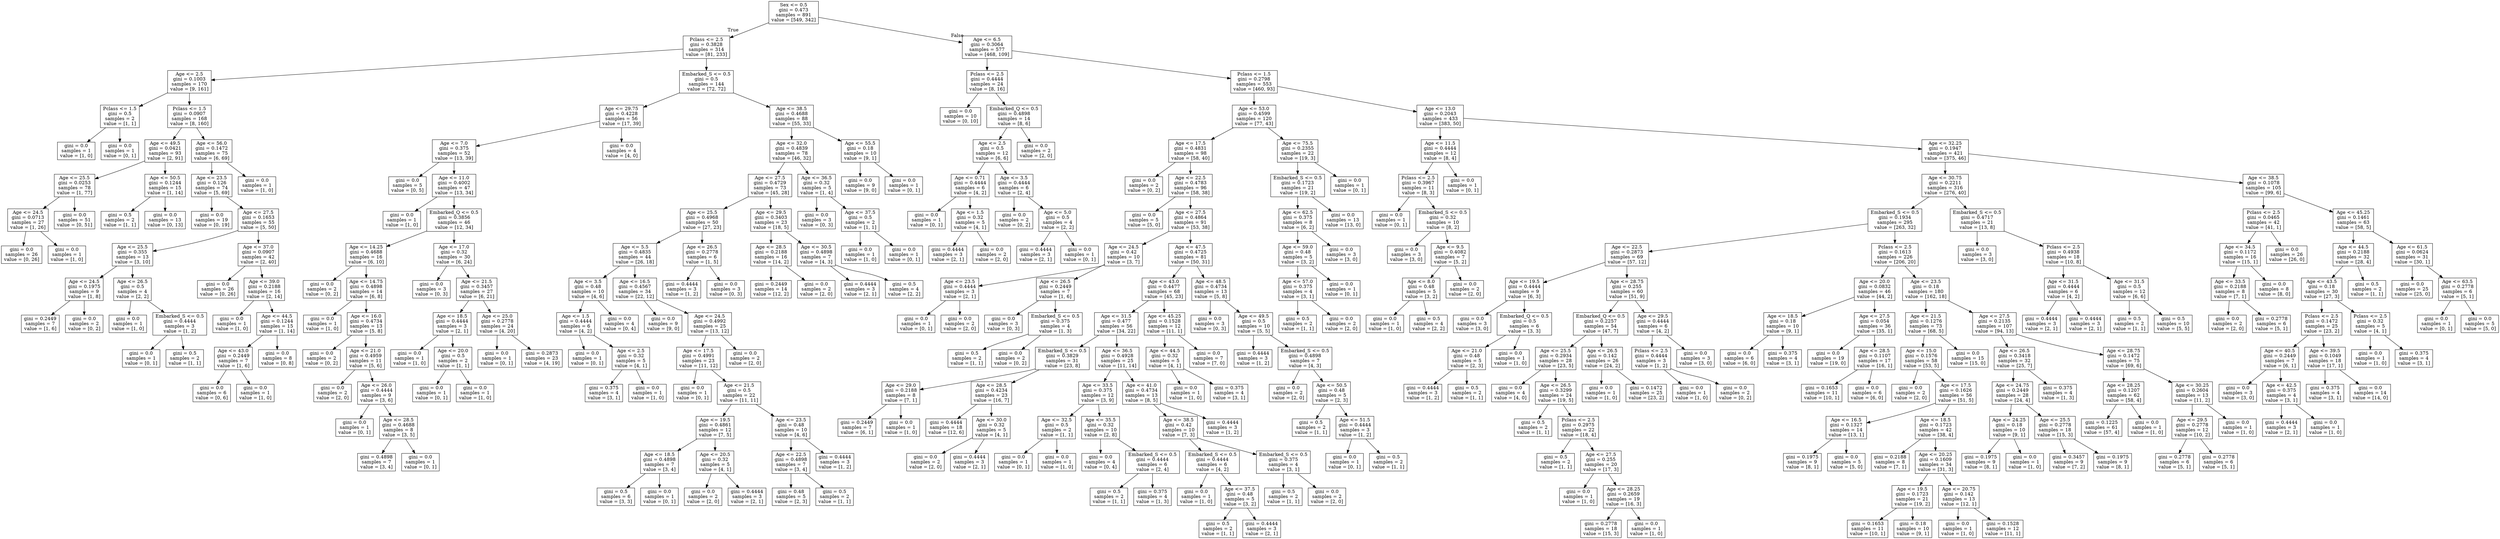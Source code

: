 digraph Tree {
node [shape=box] ;
0 [label="Sex <= 0.5\ngini = 0.473\nsamples = 891\nvalue = [549, 342]"] ;
1 [label="Pclass <= 2.5\ngini = 0.3828\nsamples = 314\nvalue = [81, 233]"] ;
0 -> 1 [labeldistance=2.5, labelangle=45, headlabel="True"] ;
2 [label="Age <= 2.5\ngini = 0.1003\nsamples = 170\nvalue = [9, 161]"] ;
1 -> 2 ;
3 [label="Pclass <= 1.5\ngini = 0.5\nsamples = 2\nvalue = [1, 1]"] ;
2 -> 3 ;
4 [label="gini = 0.0\nsamples = 1\nvalue = [1, 0]"] ;
3 -> 4 ;
5 [label="gini = 0.0\nsamples = 1\nvalue = [0, 1]"] ;
3 -> 5 ;
6 [label="Pclass <= 1.5\ngini = 0.0907\nsamples = 168\nvalue = [8, 160]"] ;
2 -> 6 ;
7 [label="Age <= 49.5\ngini = 0.0421\nsamples = 93\nvalue = [2, 91]"] ;
6 -> 7 ;
8 [label="Age <= 25.5\ngini = 0.0253\nsamples = 78\nvalue = [1, 77]"] ;
7 -> 8 ;
9 [label="Age <= 24.5\ngini = 0.0713\nsamples = 27\nvalue = [1, 26]"] ;
8 -> 9 ;
10 [label="gini = 0.0\nsamples = 26\nvalue = [0, 26]"] ;
9 -> 10 ;
11 [label="gini = 0.0\nsamples = 1\nvalue = [1, 0]"] ;
9 -> 11 ;
12 [label="gini = 0.0\nsamples = 51\nvalue = [0, 51]"] ;
8 -> 12 ;
13 [label="Age <= 50.5\ngini = 0.1244\nsamples = 15\nvalue = [1, 14]"] ;
7 -> 13 ;
14 [label="gini = 0.5\nsamples = 2\nvalue = [1, 1]"] ;
13 -> 14 ;
15 [label="gini = 0.0\nsamples = 13\nvalue = [0, 13]"] ;
13 -> 15 ;
16 [label="Age <= 56.0\ngini = 0.1472\nsamples = 75\nvalue = [6, 69]"] ;
6 -> 16 ;
17 [label="Age <= 23.5\ngini = 0.126\nsamples = 74\nvalue = [5, 69]"] ;
16 -> 17 ;
18 [label="gini = 0.0\nsamples = 19\nvalue = [0, 19]"] ;
17 -> 18 ;
19 [label="Age <= 27.5\ngini = 0.1653\nsamples = 55\nvalue = [5, 50]"] ;
17 -> 19 ;
20 [label="Age <= 25.5\ngini = 0.355\nsamples = 13\nvalue = [3, 10]"] ;
19 -> 20 ;
21 [label="Age <= 24.5\ngini = 0.1975\nsamples = 9\nvalue = [1, 8]"] ;
20 -> 21 ;
22 [label="gini = 0.2449\nsamples = 7\nvalue = [1, 6]"] ;
21 -> 22 ;
23 [label="gini = 0.0\nsamples = 2\nvalue = [0, 2]"] ;
21 -> 23 ;
24 [label="Age <= 26.5\ngini = 0.5\nsamples = 4\nvalue = [2, 2]"] ;
20 -> 24 ;
25 [label="gini = 0.0\nsamples = 1\nvalue = [1, 0]"] ;
24 -> 25 ;
26 [label="Embarked_S <= 0.5\ngini = 0.4444\nsamples = 3\nvalue = [1, 2]"] ;
24 -> 26 ;
27 [label="gini = 0.0\nsamples = 1\nvalue = [0, 1]"] ;
26 -> 27 ;
28 [label="gini = 0.5\nsamples = 2\nvalue = [1, 1]"] ;
26 -> 28 ;
29 [label="Age <= 37.0\ngini = 0.0907\nsamples = 42\nvalue = [2, 40]"] ;
19 -> 29 ;
30 [label="gini = 0.0\nsamples = 26\nvalue = [0, 26]"] ;
29 -> 30 ;
31 [label="Age <= 39.0\ngini = 0.2188\nsamples = 16\nvalue = [2, 14]"] ;
29 -> 31 ;
32 [label="gini = 0.0\nsamples = 1\nvalue = [1, 0]"] ;
31 -> 32 ;
33 [label="Age <= 44.5\ngini = 0.1244\nsamples = 15\nvalue = [1, 14]"] ;
31 -> 33 ;
34 [label="Age <= 43.0\ngini = 0.2449\nsamples = 7\nvalue = [1, 6]"] ;
33 -> 34 ;
35 [label="gini = 0.0\nsamples = 6\nvalue = [0, 6]"] ;
34 -> 35 ;
36 [label="gini = 0.0\nsamples = 1\nvalue = [1, 0]"] ;
34 -> 36 ;
37 [label="gini = 0.0\nsamples = 8\nvalue = [0, 8]"] ;
33 -> 37 ;
38 [label="gini = 0.0\nsamples = 1\nvalue = [1, 0]"] ;
16 -> 38 ;
39 [label="Embarked_S <= 0.5\ngini = 0.5\nsamples = 144\nvalue = [72, 72]"] ;
1 -> 39 ;
40 [label="Age <= 29.75\ngini = 0.4228\nsamples = 56\nvalue = [17, 39]"] ;
39 -> 40 ;
41 [label="Age <= 7.0\ngini = 0.375\nsamples = 52\nvalue = [13, 39]"] ;
40 -> 41 ;
42 [label="gini = 0.0\nsamples = 5\nvalue = [0, 5]"] ;
41 -> 42 ;
43 [label="Age <= 11.0\ngini = 0.4002\nsamples = 47\nvalue = [13, 34]"] ;
41 -> 43 ;
44 [label="gini = 0.0\nsamples = 1\nvalue = [1, 0]"] ;
43 -> 44 ;
45 [label="Embarked_Q <= 0.5\ngini = 0.3856\nsamples = 46\nvalue = [12, 34]"] ;
43 -> 45 ;
46 [label="Age <= 14.25\ngini = 0.4688\nsamples = 16\nvalue = [6, 10]"] ;
45 -> 46 ;
47 [label="gini = 0.0\nsamples = 2\nvalue = [0, 2]"] ;
46 -> 47 ;
48 [label="Age <= 14.75\ngini = 0.4898\nsamples = 14\nvalue = [6, 8]"] ;
46 -> 48 ;
49 [label="gini = 0.0\nsamples = 1\nvalue = [1, 0]"] ;
48 -> 49 ;
50 [label="Age <= 16.0\ngini = 0.4734\nsamples = 13\nvalue = [5, 8]"] ;
48 -> 50 ;
51 [label="gini = 0.0\nsamples = 2\nvalue = [0, 2]"] ;
50 -> 51 ;
52 [label="Age <= 21.0\ngini = 0.4959\nsamples = 11\nvalue = [5, 6]"] ;
50 -> 52 ;
53 [label="gini = 0.0\nsamples = 2\nvalue = [2, 0]"] ;
52 -> 53 ;
54 [label="Age <= 26.0\ngini = 0.4444\nsamples = 9\nvalue = [3, 6]"] ;
52 -> 54 ;
55 [label="gini = 0.0\nsamples = 1\nvalue = [0, 1]"] ;
54 -> 55 ;
56 [label="Age <= 28.5\ngini = 0.4688\nsamples = 8\nvalue = [3, 5]"] ;
54 -> 56 ;
57 [label="gini = 0.4898\nsamples = 7\nvalue = [3, 4]"] ;
56 -> 57 ;
58 [label="gini = 0.0\nsamples = 1\nvalue = [0, 1]"] ;
56 -> 58 ;
59 [label="Age <= 17.0\ngini = 0.32\nsamples = 30\nvalue = [6, 24]"] ;
45 -> 59 ;
60 [label="gini = 0.0\nsamples = 3\nvalue = [0, 3]"] ;
59 -> 60 ;
61 [label="Age <= 21.5\ngini = 0.3457\nsamples = 27\nvalue = [6, 21]"] ;
59 -> 61 ;
62 [label="Age <= 18.5\ngini = 0.4444\nsamples = 3\nvalue = [2, 1]"] ;
61 -> 62 ;
63 [label="gini = 0.0\nsamples = 1\nvalue = [1, 0]"] ;
62 -> 63 ;
64 [label="Age <= 20.0\ngini = 0.5\nsamples = 2\nvalue = [1, 1]"] ;
62 -> 64 ;
65 [label="gini = 0.0\nsamples = 1\nvalue = [0, 1]"] ;
64 -> 65 ;
66 [label="gini = 0.0\nsamples = 1\nvalue = [1, 0]"] ;
64 -> 66 ;
67 [label="Age <= 25.0\ngini = 0.2778\nsamples = 24\nvalue = [4, 20]"] ;
61 -> 67 ;
68 [label="gini = 0.0\nsamples = 1\nvalue = [0, 1]"] ;
67 -> 68 ;
69 [label="gini = 0.2873\nsamples = 23\nvalue = [4, 19]"] ;
67 -> 69 ;
70 [label="gini = 0.0\nsamples = 4\nvalue = [4, 0]"] ;
40 -> 70 ;
71 [label="Age <= 38.5\ngini = 0.4688\nsamples = 88\nvalue = [55, 33]"] ;
39 -> 71 ;
72 [label="Age <= 32.0\ngini = 0.4839\nsamples = 78\nvalue = [46, 32]"] ;
71 -> 72 ;
73 [label="Age <= 27.5\ngini = 0.4729\nsamples = 73\nvalue = [45, 28]"] ;
72 -> 73 ;
74 [label="Age <= 25.5\ngini = 0.4968\nsamples = 50\nvalue = [27, 23]"] ;
73 -> 74 ;
75 [label="Age <= 5.5\ngini = 0.4835\nsamples = 44\nvalue = [26, 18]"] ;
74 -> 75 ;
76 [label="Age <= 3.5\ngini = 0.48\nsamples = 10\nvalue = [4, 6]"] ;
75 -> 76 ;
77 [label="Age <= 1.5\ngini = 0.4444\nsamples = 6\nvalue = [4, 2]"] ;
76 -> 77 ;
78 [label="gini = 0.0\nsamples = 1\nvalue = [0, 1]"] ;
77 -> 78 ;
79 [label="Age <= 2.5\ngini = 0.32\nsamples = 5\nvalue = [4, 1]"] ;
77 -> 79 ;
80 [label="gini = 0.375\nsamples = 4\nvalue = [3, 1]"] ;
79 -> 80 ;
81 [label="gini = 0.0\nsamples = 1\nvalue = [1, 0]"] ;
79 -> 81 ;
82 [label="gini = 0.0\nsamples = 4\nvalue = [0, 4]"] ;
76 -> 82 ;
83 [label="Age <= 16.5\ngini = 0.4567\nsamples = 34\nvalue = [22, 12]"] ;
75 -> 83 ;
84 [label="gini = 0.0\nsamples = 9\nvalue = [9, 0]"] ;
83 -> 84 ;
85 [label="Age <= 24.5\ngini = 0.4992\nsamples = 25\nvalue = [13, 12]"] ;
83 -> 85 ;
86 [label="Age <= 17.5\ngini = 0.4991\nsamples = 23\nvalue = [11, 12]"] ;
85 -> 86 ;
87 [label="gini = 0.0\nsamples = 1\nvalue = [0, 1]"] ;
86 -> 87 ;
88 [label="Age <= 21.5\ngini = 0.5\nsamples = 22\nvalue = [11, 11]"] ;
86 -> 88 ;
89 [label="Age <= 19.5\ngini = 0.4861\nsamples = 12\nvalue = [7, 5]"] ;
88 -> 89 ;
90 [label="Age <= 18.5\ngini = 0.4898\nsamples = 7\nvalue = [3, 4]"] ;
89 -> 90 ;
91 [label="gini = 0.5\nsamples = 6\nvalue = [3, 3]"] ;
90 -> 91 ;
92 [label="gini = 0.0\nsamples = 1\nvalue = [0, 1]"] ;
90 -> 92 ;
93 [label="Age <= 20.5\ngini = 0.32\nsamples = 5\nvalue = [4, 1]"] ;
89 -> 93 ;
94 [label="gini = 0.0\nsamples = 2\nvalue = [2, 0]"] ;
93 -> 94 ;
95 [label="gini = 0.4444\nsamples = 3\nvalue = [2, 1]"] ;
93 -> 95 ;
96 [label="Age <= 23.5\ngini = 0.48\nsamples = 10\nvalue = [4, 6]"] ;
88 -> 96 ;
97 [label="Age <= 22.5\ngini = 0.4898\nsamples = 7\nvalue = [3, 4]"] ;
96 -> 97 ;
98 [label="gini = 0.48\nsamples = 5\nvalue = [2, 3]"] ;
97 -> 98 ;
99 [label="gini = 0.5\nsamples = 2\nvalue = [1, 1]"] ;
97 -> 99 ;
100 [label="gini = 0.4444\nsamples = 3\nvalue = [1, 2]"] ;
96 -> 100 ;
101 [label="gini = 0.0\nsamples = 2\nvalue = [2, 0]"] ;
85 -> 101 ;
102 [label="Age <= 26.5\ngini = 0.2778\nsamples = 6\nvalue = [1, 5]"] ;
74 -> 102 ;
103 [label="gini = 0.4444\nsamples = 3\nvalue = [1, 2]"] ;
102 -> 103 ;
104 [label="gini = 0.0\nsamples = 3\nvalue = [0, 3]"] ;
102 -> 104 ;
105 [label="Age <= 29.5\ngini = 0.3403\nsamples = 23\nvalue = [18, 5]"] ;
73 -> 105 ;
106 [label="Age <= 28.5\ngini = 0.2188\nsamples = 16\nvalue = [14, 2]"] ;
105 -> 106 ;
107 [label="gini = 0.2449\nsamples = 14\nvalue = [12, 2]"] ;
106 -> 107 ;
108 [label="gini = 0.0\nsamples = 2\nvalue = [2, 0]"] ;
106 -> 108 ;
109 [label="Age <= 30.5\ngini = 0.4898\nsamples = 7\nvalue = [4, 3]"] ;
105 -> 109 ;
110 [label="gini = 0.4444\nsamples = 3\nvalue = [2, 1]"] ;
109 -> 110 ;
111 [label="gini = 0.5\nsamples = 4\nvalue = [2, 2]"] ;
109 -> 111 ;
112 [label="Age <= 36.5\ngini = 0.32\nsamples = 5\nvalue = [1, 4]"] ;
72 -> 112 ;
113 [label="gini = 0.0\nsamples = 3\nvalue = [0, 3]"] ;
112 -> 113 ;
114 [label="Age <= 37.5\ngini = 0.5\nsamples = 2\nvalue = [1, 1]"] ;
112 -> 114 ;
115 [label="gini = 0.0\nsamples = 1\nvalue = [1, 0]"] ;
114 -> 115 ;
116 [label="gini = 0.0\nsamples = 1\nvalue = [0, 1]"] ;
114 -> 116 ;
117 [label="Age <= 55.5\ngini = 0.18\nsamples = 10\nvalue = [9, 1]"] ;
71 -> 117 ;
118 [label="gini = 0.0\nsamples = 9\nvalue = [9, 0]"] ;
117 -> 118 ;
119 [label="gini = 0.0\nsamples = 1\nvalue = [0, 1]"] ;
117 -> 119 ;
120 [label="Age <= 6.5\ngini = 0.3064\nsamples = 577\nvalue = [468, 109]"] ;
0 -> 120 [labeldistance=2.5, labelangle=-45, headlabel="False"] ;
121 [label="Pclass <= 2.5\ngini = 0.4444\nsamples = 24\nvalue = [8, 16]"] ;
120 -> 121 ;
122 [label="gini = 0.0\nsamples = 10\nvalue = [0, 10]"] ;
121 -> 122 ;
123 [label="Embarked_Q <= 0.5\ngini = 0.4898\nsamples = 14\nvalue = [8, 6]"] ;
121 -> 123 ;
124 [label="Age <= 2.5\ngini = 0.5\nsamples = 12\nvalue = [6, 6]"] ;
123 -> 124 ;
125 [label="Age <= 0.71\ngini = 0.4444\nsamples = 6\nvalue = [4, 2]"] ;
124 -> 125 ;
126 [label="gini = 0.0\nsamples = 1\nvalue = [0, 1]"] ;
125 -> 126 ;
127 [label="Age <= 1.5\ngini = 0.32\nsamples = 5\nvalue = [4, 1]"] ;
125 -> 127 ;
128 [label="gini = 0.4444\nsamples = 3\nvalue = [2, 1]"] ;
127 -> 128 ;
129 [label="gini = 0.0\nsamples = 2\nvalue = [2, 0]"] ;
127 -> 129 ;
130 [label="Age <= 3.5\ngini = 0.4444\nsamples = 6\nvalue = [2, 4]"] ;
124 -> 130 ;
131 [label="gini = 0.0\nsamples = 2\nvalue = [0, 2]"] ;
130 -> 131 ;
132 [label="Age <= 5.0\ngini = 0.5\nsamples = 4\nvalue = [2, 2]"] ;
130 -> 132 ;
133 [label="gini = 0.4444\nsamples = 3\nvalue = [2, 1]"] ;
132 -> 133 ;
134 [label="gini = 0.0\nsamples = 1\nvalue = [0, 1]"] ;
132 -> 134 ;
135 [label="gini = 0.0\nsamples = 2\nvalue = [2, 0]"] ;
123 -> 135 ;
136 [label="Pclass <= 1.5\ngini = 0.2798\nsamples = 553\nvalue = [460, 93]"] ;
120 -> 136 ;
137 [label="Age <= 53.0\ngini = 0.4599\nsamples = 120\nvalue = [77, 43]"] ;
136 -> 137 ;
138 [label="Age <= 17.5\ngini = 0.4831\nsamples = 98\nvalue = [58, 40]"] ;
137 -> 138 ;
139 [label="gini = 0.0\nsamples = 2\nvalue = [0, 2]"] ;
138 -> 139 ;
140 [label="Age <= 22.5\ngini = 0.4783\nsamples = 96\nvalue = [58, 38]"] ;
138 -> 140 ;
141 [label="gini = 0.0\nsamples = 5\nvalue = [5, 0]"] ;
140 -> 141 ;
142 [label="Age <= 27.5\ngini = 0.4864\nsamples = 91\nvalue = [53, 38]"] ;
140 -> 142 ;
143 [label="Age <= 24.5\ngini = 0.42\nsamples = 10\nvalue = [3, 7]"] ;
142 -> 143 ;
144 [label="Age <= 23.5\ngini = 0.4444\nsamples = 3\nvalue = [2, 1]"] ;
143 -> 144 ;
145 [label="gini = 0.0\nsamples = 1\nvalue = [0, 1]"] ;
144 -> 145 ;
146 [label="gini = 0.0\nsamples = 2\nvalue = [2, 0]"] ;
144 -> 146 ;
147 [label="Age <= 26.5\ngini = 0.2449\nsamples = 7\nvalue = [1, 6]"] ;
143 -> 147 ;
148 [label="gini = 0.0\nsamples = 3\nvalue = [0, 3]"] ;
147 -> 148 ;
149 [label="Embarked_S <= 0.5\ngini = 0.375\nsamples = 4\nvalue = [1, 3]"] ;
147 -> 149 ;
150 [label="gini = 0.5\nsamples = 2\nvalue = [1, 1]"] ;
149 -> 150 ;
151 [label="gini = 0.0\nsamples = 2\nvalue = [0, 2]"] ;
149 -> 151 ;
152 [label="Age <= 47.5\ngini = 0.4725\nsamples = 81\nvalue = [50, 31]"] ;
142 -> 152 ;
153 [label="Age <= 43.0\ngini = 0.4477\nsamples = 68\nvalue = [45, 23]"] ;
152 -> 153 ;
154 [label="Age <= 31.5\ngini = 0.477\nsamples = 56\nvalue = [34, 22]"] ;
153 -> 154 ;
155 [label="Embarked_S <= 0.5\ngini = 0.3829\nsamples = 31\nvalue = [23, 8]"] ;
154 -> 155 ;
156 [label="Age <= 29.0\ngini = 0.2188\nsamples = 8\nvalue = [7, 1]"] ;
155 -> 156 ;
157 [label="gini = 0.2449\nsamples = 7\nvalue = [6, 1]"] ;
156 -> 157 ;
158 [label="gini = 0.0\nsamples = 1\nvalue = [1, 0]"] ;
156 -> 158 ;
159 [label="Age <= 28.5\ngini = 0.4234\nsamples = 23\nvalue = [16, 7]"] ;
155 -> 159 ;
160 [label="gini = 0.4444\nsamples = 18\nvalue = [12, 6]"] ;
159 -> 160 ;
161 [label="Age <= 30.0\ngini = 0.32\nsamples = 5\nvalue = [4, 1]"] ;
159 -> 161 ;
162 [label="gini = 0.0\nsamples = 2\nvalue = [2, 0]"] ;
161 -> 162 ;
163 [label="gini = 0.4444\nsamples = 3\nvalue = [2, 1]"] ;
161 -> 163 ;
164 [label="Age <= 36.5\ngini = 0.4928\nsamples = 25\nvalue = [11, 14]"] ;
154 -> 164 ;
165 [label="Age <= 33.5\ngini = 0.375\nsamples = 12\nvalue = [3, 9]"] ;
164 -> 165 ;
166 [label="Age <= 32.5\ngini = 0.5\nsamples = 2\nvalue = [1, 1]"] ;
165 -> 166 ;
167 [label="gini = 0.0\nsamples = 1\nvalue = [0, 1]"] ;
166 -> 167 ;
168 [label="gini = 0.0\nsamples = 1\nvalue = [1, 0]"] ;
166 -> 168 ;
169 [label="Age <= 35.5\ngini = 0.32\nsamples = 10\nvalue = [2, 8]"] ;
165 -> 169 ;
170 [label="gini = 0.0\nsamples = 4\nvalue = [0, 4]"] ;
169 -> 170 ;
171 [label="Embarked_S <= 0.5\ngini = 0.4444\nsamples = 6\nvalue = [2, 4]"] ;
169 -> 171 ;
172 [label="gini = 0.5\nsamples = 2\nvalue = [1, 1]"] ;
171 -> 172 ;
173 [label="gini = 0.375\nsamples = 4\nvalue = [1, 3]"] ;
171 -> 173 ;
174 [label="Age <= 41.0\ngini = 0.4734\nsamples = 13\nvalue = [8, 5]"] ;
164 -> 174 ;
175 [label="Age <= 38.5\ngini = 0.42\nsamples = 10\nvalue = [7, 3]"] ;
174 -> 175 ;
176 [label="Embarked_S <= 0.5\ngini = 0.4444\nsamples = 6\nvalue = [4, 2]"] ;
175 -> 176 ;
177 [label="gini = 0.0\nsamples = 1\nvalue = [1, 0]"] ;
176 -> 177 ;
178 [label="Age <= 37.5\ngini = 0.48\nsamples = 5\nvalue = [3, 2]"] ;
176 -> 178 ;
179 [label="gini = 0.5\nsamples = 2\nvalue = [1, 1]"] ;
178 -> 179 ;
180 [label="gini = 0.4444\nsamples = 3\nvalue = [2, 1]"] ;
178 -> 180 ;
181 [label="Embarked_S <= 0.5\ngini = 0.375\nsamples = 4\nvalue = [3, 1]"] ;
175 -> 181 ;
182 [label="gini = 0.5\nsamples = 2\nvalue = [1, 1]"] ;
181 -> 182 ;
183 [label="gini = 0.0\nsamples = 2\nvalue = [2, 0]"] ;
181 -> 183 ;
184 [label="gini = 0.4444\nsamples = 3\nvalue = [1, 2]"] ;
174 -> 184 ;
185 [label="Age <= 45.25\ngini = 0.1528\nsamples = 12\nvalue = [11, 1]"] ;
153 -> 185 ;
186 [label="Age <= 44.5\ngini = 0.32\nsamples = 5\nvalue = [4, 1]"] ;
185 -> 186 ;
187 [label="gini = 0.0\nsamples = 1\nvalue = [1, 0]"] ;
186 -> 187 ;
188 [label="gini = 0.375\nsamples = 4\nvalue = [3, 1]"] ;
186 -> 188 ;
189 [label="gini = 0.0\nsamples = 7\nvalue = [7, 0]"] ;
185 -> 189 ;
190 [label="Age <= 48.5\ngini = 0.4734\nsamples = 13\nvalue = [5, 8]"] ;
152 -> 190 ;
191 [label="gini = 0.0\nsamples = 3\nvalue = [0, 3]"] ;
190 -> 191 ;
192 [label="Age <= 49.5\ngini = 0.5\nsamples = 10\nvalue = [5, 5]"] ;
190 -> 192 ;
193 [label="gini = 0.4444\nsamples = 3\nvalue = [1, 2]"] ;
192 -> 193 ;
194 [label="Embarked_S <= 0.5\ngini = 0.4898\nsamples = 7\nvalue = [4, 3]"] ;
192 -> 194 ;
195 [label="gini = 0.0\nsamples = 2\nvalue = [2, 0]"] ;
194 -> 195 ;
196 [label="Age <= 50.5\ngini = 0.48\nsamples = 5\nvalue = [2, 3]"] ;
194 -> 196 ;
197 [label="gini = 0.5\nsamples = 2\nvalue = [1, 1]"] ;
196 -> 197 ;
198 [label="Age <= 51.5\ngini = 0.4444\nsamples = 3\nvalue = [1, 2]"] ;
196 -> 198 ;
199 [label="gini = 0.0\nsamples = 1\nvalue = [0, 1]"] ;
198 -> 199 ;
200 [label="gini = 0.5\nsamples = 2\nvalue = [1, 1]"] ;
198 -> 200 ;
201 [label="Age <= 75.5\ngini = 0.2355\nsamples = 22\nvalue = [19, 3]"] ;
137 -> 201 ;
202 [label="Embarked_S <= 0.5\ngini = 0.1723\nsamples = 21\nvalue = [19, 2]"] ;
201 -> 202 ;
203 [label="Age <= 62.5\ngini = 0.375\nsamples = 8\nvalue = [6, 2]"] ;
202 -> 203 ;
204 [label="Age <= 59.0\ngini = 0.48\nsamples = 5\nvalue = [3, 2]"] ;
203 -> 204 ;
205 [label="Age <= 57.0\ngini = 0.375\nsamples = 4\nvalue = [3, 1]"] ;
204 -> 205 ;
206 [label="gini = 0.5\nsamples = 2\nvalue = [1, 1]"] ;
205 -> 206 ;
207 [label="gini = 0.0\nsamples = 2\nvalue = [2, 0]"] ;
205 -> 207 ;
208 [label="gini = 0.0\nsamples = 1\nvalue = [0, 1]"] ;
204 -> 208 ;
209 [label="gini = 0.0\nsamples = 3\nvalue = [3, 0]"] ;
203 -> 209 ;
210 [label="gini = 0.0\nsamples = 13\nvalue = [13, 0]"] ;
202 -> 210 ;
211 [label="gini = 0.0\nsamples = 1\nvalue = [0, 1]"] ;
201 -> 211 ;
212 [label="Age <= 13.0\ngini = 0.2043\nsamples = 433\nvalue = [383, 50]"] ;
136 -> 212 ;
213 [label="Age <= 11.5\ngini = 0.4444\nsamples = 12\nvalue = [8, 4]"] ;
212 -> 213 ;
214 [label="Pclass <= 2.5\ngini = 0.3967\nsamples = 11\nvalue = [8, 3]"] ;
213 -> 214 ;
215 [label="gini = 0.0\nsamples = 1\nvalue = [0, 1]"] ;
214 -> 215 ;
216 [label="Embarked_S <= 0.5\ngini = 0.32\nsamples = 10\nvalue = [8, 2]"] ;
214 -> 216 ;
217 [label="gini = 0.0\nsamples = 3\nvalue = [3, 0]"] ;
216 -> 217 ;
218 [label="Age <= 9.5\ngini = 0.4082\nsamples = 7\nvalue = [5, 2]"] ;
216 -> 218 ;
219 [label="Age <= 8.0\ngini = 0.48\nsamples = 5\nvalue = [3, 2]"] ;
218 -> 219 ;
220 [label="gini = 0.0\nsamples = 1\nvalue = [1, 0]"] ;
219 -> 220 ;
221 [label="gini = 0.5\nsamples = 4\nvalue = [2, 2]"] ;
219 -> 221 ;
222 [label="gini = 0.0\nsamples = 2\nvalue = [2, 0]"] ;
218 -> 222 ;
223 [label="gini = 0.0\nsamples = 1\nvalue = [0, 1]"] ;
213 -> 223 ;
224 [label="Age <= 32.25\ngini = 0.1947\nsamples = 421\nvalue = [375, 46]"] ;
212 -> 224 ;
225 [label="Age <= 30.75\ngini = 0.2211\nsamples = 316\nvalue = [276, 40]"] ;
224 -> 225 ;
226 [label="Embarked_S <= 0.5\ngini = 0.1934\nsamples = 295\nvalue = [263, 32]"] ;
225 -> 226 ;
227 [label="Age <= 22.5\ngini = 0.2873\nsamples = 69\nvalue = [57, 12]"] ;
226 -> 227 ;
228 [label="Age <= 19.5\ngini = 0.4444\nsamples = 9\nvalue = [6, 3]"] ;
227 -> 228 ;
229 [label="gini = 0.0\nsamples = 3\nvalue = [3, 0]"] ;
228 -> 229 ;
230 [label="Embarked_Q <= 0.5\ngini = 0.5\nsamples = 6\nvalue = [3, 3]"] ;
228 -> 230 ;
231 [label="Age <= 21.0\ngini = 0.48\nsamples = 5\nvalue = [2, 3]"] ;
230 -> 231 ;
232 [label="gini = 0.4444\nsamples = 3\nvalue = [1, 2]"] ;
231 -> 232 ;
233 [label="gini = 0.5\nsamples = 2\nvalue = [1, 1]"] ;
231 -> 233 ;
234 [label="gini = 0.0\nsamples = 1\nvalue = [1, 0]"] ;
230 -> 234 ;
235 [label="Age <= 28.75\ngini = 0.255\nsamples = 60\nvalue = [51, 9]"] ;
227 -> 235 ;
236 [label="Embarked_Q <= 0.5\ngini = 0.2257\nsamples = 54\nvalue = [47, 7]"] ;
235 -> 236 ;
237 [label="Age <= 25.5\ngini = 0.2934\nsamples = 28\nvalue = [23, 5]"] ;
236 -> 237 ;
238 [label="gini = 0.0\nsamples = 4\nvalue = [4, 0]"] ;
237 -> 238 ;
239 [label="Age <= 26.5\ngini = 0.3299\nsamples = 24\nvalue = [19, 5]"] ;
237 -> 239 ;
240 [label="gini = 0.5\nsamples = 2\nvalue = [1, 1]"] ;
239 -> 240 ;
241 [label="Pclass <= 2.5\ngini = 0.2975\nsamples = 22\nvalue = [18, 4]"] ;
239 -> 241 ;
242 [label="gini = 0.5\nsamples = 2\nvalue = [1, 1]"] ;
241 -> 242 ;
243 [label="Age <= 27.5\ngini = 0.255\nsamples = 20\nvalue = [17, 3]"] ;
241 -> 243 ;
244 [label="gini = 0.0\nsamples = 1\nvalue = [1, 0]"] ;
243 -> 244 ;
245 [label="Age <= 28.25\ngini = 0.2659\nsamples = 19\nvalue = [16, 3]"] ;
243 -> 245 ;
246 [label="gini = 0.2778\nsamples = 18\nvalue = [15, 3]"] ;
245 -> 246 ;
247 [label="gini = 0.0\nsamples = 1\nvalue = [1, 0]"] ;
245 -> 247 ;
248 [label="Age <= 26.5\ngini = 0.142\nsamples = 26\nvalue = [24, 2]"] ;
236 -> 248 ;
249 [label="gini = 0.0\nsamples = 1\nvalue = [1, 0]"] ;
248 -> 249 ;
250 [label="gini = 0.1472\nsamples = 25\nvalue = [23, 2]"] ;
248 -> 250 ;
251 [label="Age <= 29.5\ngini = 0.4444\nsamples = 6\nvalue = [4, 2]"] ;
235 -> 251 ;
252 [label="Pclass <= 2.5\ngini = 0.4444\nsamples = 3\nvalue = [1, 2]"] ;
251 -> 252 ;
253 [label="gini = 0.0\nsamples = 1\nvalue = [1, 0]"] ;
252 -> 253 ;
254 [label="gini = 0.0\nsamples = 2\nvalue = [0, 2]"] ;
252 -> 254 ;
255 [label="gini = 0.0\nsamples = 3\nvalue = [3, 0]"] ;
251 -> 255 ;
256 [label="Pclass <= 2.5\ngini = 0.1613\nsamples = 226\nvalue = [206, 20]"] ;
226 -> 256 ;
257 [label="Age <= 20.0\ngini = 0.0832\nsamples = 46\nvalue = [44, 2]"] ;
256 -> 257 ;
258 [label="Age <= 18.5\ngini = 0.18\nsamples = 10\nvalue = [9, 1]"] ;
257 -> 258 ;
259 [label="gini = 0.0\nsamples = 6\nvalue = [6, 0]"] ;
258 -> 259 ;
260 [label="gini = 0.375\nsamples = 4\nvalue = [3, 1]"] ;
258 -> 260 ;
261 [label="Age <= 27.5\ngini = 0.054\nsamples = 36\nvalue = [35, 1]"] ;
257 -> 261 ;
262 [label="gini = 0.0\nsamples = 19\nvalue = [19, 0]"] ;
261 -> 262 ;
263 [label="Age <= 28.5\ngini = 0.1107\nsamples = 17\nvalue = [16, 1]"] ;
261 -> 263 ;
264 [label="gini = 0.1653\nsamples = 11\nvalue = [10, 1]"] ;
263 -> 264 ;
265 [label="gini = 0.0\nsamples = 6\nvalue = [6, 0]"] ;
263 -> 265 ;
266 [label="Age <= 23.5\ngini = 0.18\nsamples = 180\nvalue = [162, 18]"] ;
256 -> 266 ;
267 [label="Age <= 21.5\ngini = 0.1276\nsamples = 73\nvalue = [68, 5]"] ;
266 -> 267 ;
268 [label="Age <= 15.0\ngini = 0.1576\nsamples = 58\nvalue = [53, 5]"] ;
267 -> 268 ;
269 [label="gini = 0.0\nsamples = 2\nvalue = [2, 0]"] ;
268 -> 269 ;
270 [label="Age <= 17.5\ngini = 0.1626\nsamples = 56\nvalue = [51, 5]"] ;
268 -> 270 ;
271 [label="Age <= 16.5\ngini = 0.1327\nsamples = 14\nvalue = [13, 1]"] ;
270 -> 271 ;
272 [label="gini = 0.1975\nsamples = 9\nvalue = [8, 1]"] ;
271 -> 272 ;
273 [label="gini = 0.0\nsamples = 5\nvalue = [5, 0]"] ;
271 -> 273 ;
274 [label="Age <= 18.5\ngini = 0.1723\nsamples = 42\nvalue = [38, 4]"] ;
270 -> 274 ;
275 [label="gini = 0.2188\nsamples = 8\nvalue = [7, 1]"] ;
274 -> 275 ;
276 [label="Age <= 20.25\ngini = 0.1609\nsamples = 34\nvalue = [31, 3]"] ;
274 -> 276 ;
277 [label="Age <= 19.5\ngini = 0.1723\nsamples = 21\nvalue = [19, 2]"] ;
276 -> 277 ;
278 [label="gini = 0.1653\nsamples = 11\nvalue = [10, 1]"] ;
277 -> 278 ;
279 [label="gini = 0.18\nsamples = 10\nvalue = [9, 1]"] ;
277 -> 279 ;
280 [label="Age <= 20.75\ngini = 0.142\nsamples = 13\nvalue = [12, 1]"] ;
276 -> 280 ;
281 [label="gini = 0.0\nsamples = 1\nvalue = [1, 0]"] ;
280 -> 281 ;
282 [label="gini = 0.1528\nsamples = 12\nvalue = [11, 1]"] ;
280 -> 282 ;
283 [label="gini = 0.0\nsamples = 15\nvalue = [15, 0]"] ;
267 -> 283 ;
284 [label="Age <= 27.5\ngini = 0.2135\nsamples = 107\nvalue = [94, 13]"] ;
266 -> 284 ;
285 [label="Age <= 26.5\ngini = 0.3418\nsamples = 32\nvalue = [25, 7]"] ;
284 -> 285 ;
286 [label="Age <= 24.75\ngini = 0.2449\nsamples = 28\nvalue = [24, 4]"] ;
285 -> 286 ;
287 [label="Age <= 24.25\ngini = 0.18\nsamples = 10\nvalue = [9, 1]"] ;
286 -> 287 ;
288 [label="gini = 0.1975\nsamples = 9\nvalue = [8, 1]"] ;
287 -> 288 ;
289 [label="gini = 0.0\nsamples = 1\nvalue = [1, 0]"] ;
287 -> 289 ;
290 [label="Age <= 25.5\ngini = 0.2778\nsamples = 18\nvalue = [15, 3]"] ;
286 -> 290 ;
291 [label="gini = 0.3457\nsamples = 9\nvalue = [7, 2]"] ;
290 -> 291 ;
292 [label="gini = 0.1975\nsamples = 9\nvalue = [8, 1]"] ;
290 -> 292 ;
293 [label="gini = 0.375\nsamples = 4\nvalue = [1, 3]"] ;
285 -> 293 ;
294 [label="Age <= 28.75\ngini = 0.1472\nsamples = 75\nvalue = [69, 6]"] ;
284 -> 294 ;
295 [label="Age <= 28.25\ngini = 0.1207\nsamples = 62\nvalue = [58, 4]"] ;
294 -> 295 ;
296 [label="gini = 0.1225\nsamples = 61\nvalue = [57, 4]"] ;
295 -> 296 ;
297 [label="gini = 0.0\nsamples = 1\nvalue = [1, 0]"] ;
295 -> 297 ;
298 [label="Age <= 30.25\ngini = 0.2604\nsamples = 13\nvalue = [11, 2]"] ;
294 -> 298 ;
299 [label="Age <= 29.5\ngini = 0.2778\nsamples = 12\nvalue = [10, 2]"] ;
298 -> 299 ;
300 [label="gini = 0.2778\nsamples = 6\nvalue = [5, 1]"] ;
299 -> 300 ;
301 [label="gini = 0.2778\nsamples = 6\nvalue = [5, 1]"] ;
299 -> 301 ;
302 [label="gini = 0.0\nsamples = 1\nvalue = [1, 0]"] ;
298 -> 302 ;
303 [label="Embarked_S <= 0.5\ngini = 0.4717\nsamples = 21\nvalue = [13, 8]"] ;
225 -> 303 ;
304 [label="gini = 0.0\nsamples = 3\nvalue = [3, 0]"] ;
303 -> 304 ;
305 [label="Pclass <= 2.5\ngini = 0.4938\nsamples = 18\nvalue = [10, 8]"] ;
303 -> 305 ;
306 [label="Age <= 31.5\ngini = 0.4444\nsamples = 6\nvalue = [4, 2]"] ;
305 -> 306 ;
307 [label="gini = 0.4444\nsamples = 3\nvalue = [2, 1]"] ;
306 -> 307 ;
308 [label="gini = 0.4444\nsamples = 3\nvalue = [2, 1]"] ;
306 -> 308 ;
309 [label="Age <= 31.5\ngini = 0.5\nsamples = 12\nvalue = [6, 6]"] ;
305 -> 309 ;
310 [label="gini = 0.5\nsamples = 2\nvalue = [1, 1]"] ;
309 -> 310 ;
311 [label="gini = 0.5\nsamples = 10\nvalue = [5, 5]"] ;
309 -> 311 ;
312 [label="Age <= 38.5\ngini = 0.1078\nsamples = 105\nvalue = [99, 6]"] ;
224 -> 312 ;
313 [label="Pclass <= 2.5\ngini = 0.0465\nsamples = 42\nvalue = [41, 1]"] ;
312 -> 313 ;
314 [label="Age <= 34.5\ngini = 0.1172\nsamples = 16\nvalue = [15, 1]"] ;
313 -> 314 ;
315 [label="Age <= 33.5\ngini = 0.2188\nsamples = 8\nvalue = [7, 1]"] ;
314 -> 315 ;
316 [label="gini = 0.0\nsamples = 2\nvalue = [2, 0]"] ;
315 -> 316 ;
317 [label="gini = 0.2778\nsamples = 6\nvalue = [5, 1]"] ;
315 -> 317 ;
318 [label="gini = 0.0\nsamples = 8\nvalue = [8, 0]"] ;
314 -> 318 ;
319 [label="gini = 0.0\nsamples = 26\nvalue = [26, 0]"] ;
313 -> 319 ;
320 [label="Age <= 45.25\ngini = 0.1461\nsamples = 63\nvalue = [58, 5]"] ;
312 -> 320 ;
321 [label="Age <= 44.5\ngini = 0.2188\nsamples = 32\nvalue = [28, 4]"] ;
320 -> 321 ;
322 [label="Age <= 43.5\ngini = 0.18\nsamples = 30\nvalue = [27, 3]"] ;
321 -> 322 ;
323 [label="Pclass <= 2.5\ngini = 0.1472\nsamples = 25\nvalue = [23, 2]"] ;
322 -> 323 ;
324 [label="Age <= 40.5\ngini = 0.2449\nsamples = 7\nvalue = [6, 1]"] ;
323 -> 324 ;
325 [label="gini = 0.0\nsamples = 3\nvalue = [3, 0]"] ;
324 -> 325 ;
326 [label="Age <= 42.5\ngini = 0.375\nsamples = 4\nvalue = [3, 1]"] ;
324 -> 326 ;
327 [label="gini = 0.4444\nsamples = 3\nvalue = [2, 1]"] ;
326 -> 327 ;
328 [label="gini = 0.0\nsamples = 1\nvalue = [1, 0]"] ;
326 -> 328 ;
329 [label="Age <= 39.5\ngini = 0.1049\nsamples = 18\nvalue = [17, 1]"] ;
323 -> 329 ;
330 [label="gini = 0.375\nsamples = 4\nvalue = [3, 1]"] ;
329 -> 330 ;
331 [label="gini = 0.0\nsamples = 14\nvalue = [14, 0]"] ;
329 -> 331 ;
332 [label="Pclass <= 2.5\ngini = 0.32\nsamples = 5\nvalue = [4, 1]"] ;
322 -> 332 ;
333 [label="gini = 0.0\nsamples = 1\nvalue = [1, 0]"] ;
332 -> 333 ;
334 [label="gini = 0.375\nsamples = 4\nvalue = [3, 1]"] ;
332 -> 334 ;
335 [label="gini = 0.5\nsamples = 2\nvalue = [1, 1]"] ;
321 -> 335 ;
336 [label="Age <= 61.5\ngini = 0.0624\nsamples = 31\nvalue = [30, 1]"] ;
320 -> 336 ;
337 [label="gini = 0.0\nsamples = 25\nvalue = [25, 0]"] ;
336 -> 337 ;
338 [label="Age <= 63.5\ngini = 0.2778\nsamples = 6\nvalue = [5, 1]"] ;
336 -> 338 ;
339 [label="gini = 0.0\nsamples = 1\nvalue = [0, 1]"] ;
338 -> 339 ;
340 [label="gini = 0.0\nsamples = 5\nvalue = [5, 0]"] ;
338 -> 340 ;
}